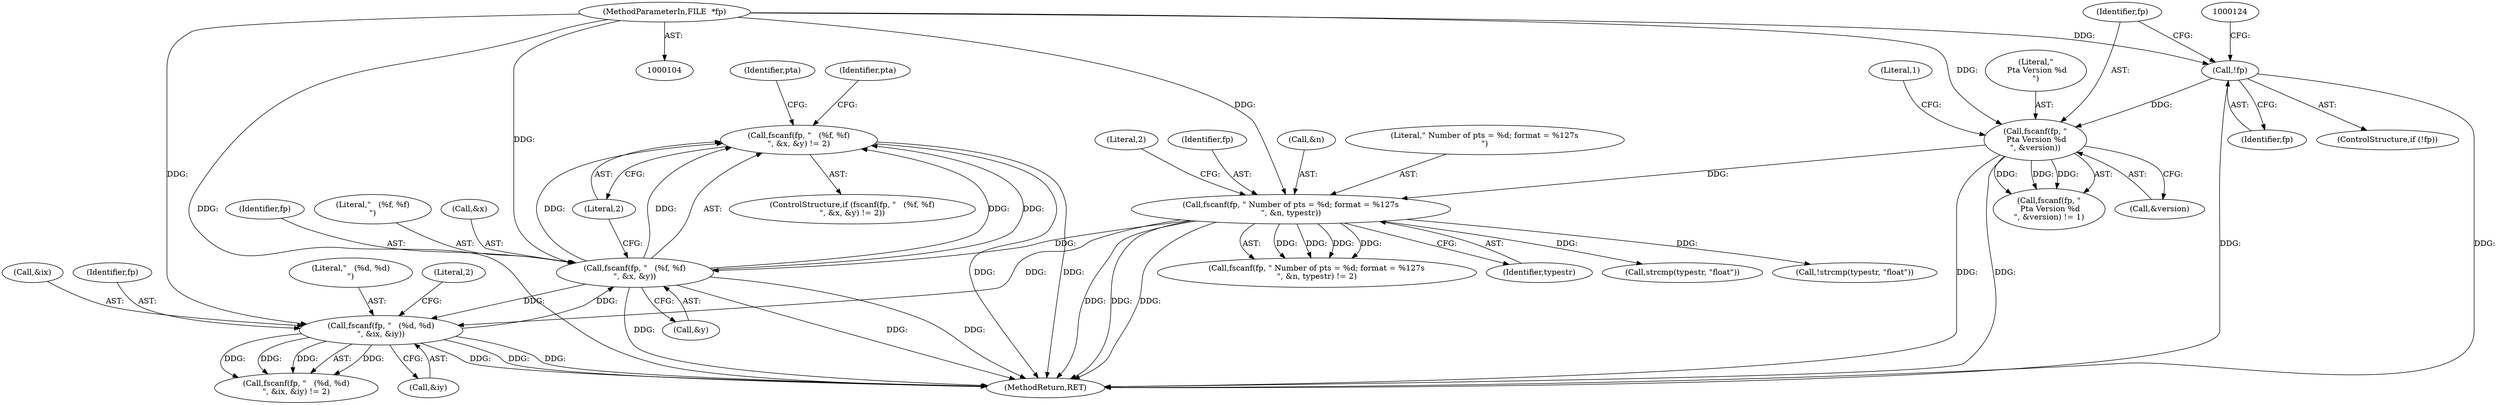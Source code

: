 digraph "0_leptonica_ee301cb2029db8a6289c5295daa42bba7715e99a_5@API" {
"1000213" [label="(Call,fscanf(fp, \"   (%f, %f)\n\", &x, &y) != 2)"];
"1000214" [label="(Call,fscanf(fp, \"   (%f, %f)\n\", &x, &y))"];
"1000157" [label="(Call,fscanf(fp, \" Number of pts = %d; format = %127s\n\", &n, typestr))"];
"1000131" [label="(Call,fscanf(fp, \"\n Pta Version %d\n\", &version))"];
"1000120" [label="(Call,!fp)"];
"1000105" [label="(MethodParameterIn,FILE  *fp)"];
"1000241" [label="(Call,fscanf(fp, \"   (%d, %d)\n\", &ix, &iy))"];
"1000242" [label="(Identifier,fp)"];
"1000243" [label="(Literal,\"   (%d, %d)\n\")"];
"1000221" [label="(Literal,2)"];
"1000246" [label="(Call,&iy)"];
"1000212" [label="(ControlStructure,if (fscanf(fp, \"   (%f, %f)\n\", &x, &y) != 2))"];
"1000130" [label="(Call,fscanf(fp, \"\n Pta Version %d\n\", &version) != 1)"];
"1000215" [label="(Identifier,fp)"];
"1000157" [label="(Call,fscanf(fp, \" Number of pts = %d; format = %127s\n\", &n, typestr))"];
"1000225" [label="(Identifier,pta)"];
"1000248" [label="(Literal,2)"];
"1000213" [label="(Call,fscanf(fp, \"   (%f, %f)\n\", &x, &y) != 2)"];
"1000120" [label="(Call,!fp)"];
"1000219" [label="(Call,&y)"];
"1000156" [label="(Call,fscanf(fp, \" Number of pts = %d; format = %127s\n\", &n, typestr) != 2)"];
"1000119" [label="(ControlStructure,if (!fp))"];
"1000136" [label="(Literal,1)"];
"1000160" [label="(Call,&n)"];
"1000216" [label="(Literal,\"   (%f, %f)\n\")"];
"1000214" [label="(Call,fscanf(fp, \"   (%f, %f)\n\", &x, &y))"];
"1000217" [label="(Call,&x)"];
"1000133" [label="(Literal,\"\n Pta Version %d\n\")"];
"1000240" [label="(Call,fscanf(fp, \"   (%d, %d)\n\", &ix, &iy) != 2)"];
"1000266" [label="(MethodReturn,RET)"];
"1000131" [label="(Call,fscanf(fp, \"\n Pta Version %d\n\", &version))"];
"1000159" [label="(Literal,\" Number of pts = %d; format = %127s\n\")"];
"1000162" [label="(Identifier,typestr)"];
"1000163" [label="(Literal,2)"];
"1000241" [label="(Call,fscanf(fp, \"   (%d, %d)\n\", &ix, &iy))"];
"1000244" [label="(Call,&ix)"];
"1000134" [label="(Call,&version)"];
"1000132" [label="(Identifier,fp)"];
"1000173" [label="(Call,strcmp(typestr, \"float\"))"];
"1000234" [label="(Identifier,pta)"];
"1000105" [label="(MethodParameterIn,FILE  *fp)"];
"1000158" [label="(Identifier,fp)"];
"1000172" [label="(Call,!strcmp(typestr, \"float\"))"];
"1000121" [label="(Identifier,fp)"];
"1000213" -> "1000212"  [label="AST: "];
"1000213" -> "1000221"  [label="CFG: "];
"1000214" -> "1000213"  [label="AST: "];
"1000221" -> "1000213"  [label="AST: "];
"1000225" -> "1000213"  [label="CFG: "];
"1000234" -> "1000213"  [label="CFG: "];
"1000213" -> "1000266"  [label="DDG: "];
"1000213" -> "1000266"  [label="DDG: "];
"1000214" -> "1000213"  [label="DDG: "];
"1000214" -> "1000213"  [label="DDG: "];
"1000214" -> "1000213"  [label="DDG: "];
"1000214" -> "1000213"  [label="DDG: "];
"1000214" -> "1000219"  [label="CFG: "];
"1000215" -> "1000214"  [label="AST: "];
"1000216" -> "1000214"  [label="AST: "];
"1000217" -> "1000214"  [label="AST: "];
"1000219" -> "1000214"  [label="AST: "];
"1000221" -> "1000214"  [label="CFG: "];
"1000214" -> "1000266"  [label="DDG: "];
"1000214" -> "1000266"  [label="DDG: "];
"1000214" -> "1000266"  [label="DDG: "];
"1000157" -> "1000214"  [label="DDG: "];
"1000241" -> "1000214"  [label="DDG: "];
"1000105" -> "1000214"  [label="DDG: "];
"1000214" -> "1000241"  [label="DDG: "];
"1000157" -> "1000156"  [label="AST: "];
"1000157" -> "1000162"  [label="CFG: "];
"1000158" -> "1000157"  [label="AST: "];
"1000159" -> "1000157"  [label="AST: "];
"1000160" -> "1000157"  [label="AST: "];
"1000162" -> "1000157"  [label="AST: "];
"1000163" -> "1000157"  [label="CFG: "];
"1000157" -> "1000266"  [label="DDG: "];
"1000157" -> "1000266"  [label="DDG: "];
"1000157" -> "1000266"  [label="DDG: "];
"1000157" -> "1000156"  [label="DDG: "];
"1000157" -> "1000156"  [label="DDG: "];
"1000157" -> "1000156"  [label="DDG: "];
"1000157" -> "1000156"  [label="DDG: "];
"1000131" -> "1000157"  [label="DDG: "];
"1000105" -> "1000157"  [label="DDG: "];
"1000157" -> "1000172"  [label="DDG: "];
"1000157" -> "1000173"  [label="DDG: "];
"1000157" -> "1000241"  [label="DDG: "];
"1000131" -> "1000130"  [label="AST: "];
"1000131" -> "1000134"  [label="CFG: "];
"1000132" -> "1000131"  [label="AST: "];
"1000133" -> "1000131"  [label="AST: "];
"1000134" -> "1000131"  [label="AST: "];
"1000136" -> "1000131"  [label="CFG: "];
"1000131" -> "1000266"  [label="DDG: "];
"1000131" -> "1000266"  [label="DDG: "];
"1000131" -> "1000130"  [label="DDG: "];
"1000131" -> "1000130"  [label="DDG: "];
"1000131" -> "1000130"  [label="DDG: "];
"1000120" -> "1000131"  [label="DDG: "];
"1000105" -> "1000131"  [label="DDG: "];
"1000120" -> "1000119"  [label="AST: "];
"1000120" -> "1000121"  [label="CFG: "];
"1000121" -> "1000120"  [label="AST: "];
"1000124" -> "1000120"  [label="CFG: "];
"1000132" -> "1000120"  [label="CFG: "];
"1000120" -> "1000266"  [label="DDG: "];
"1000120" -> "1000266"  [label="DDG: "];
"1000105" -> "1000120"  [label="DDG: "];
"1000105" -> "1000104"  [label="AST: "];
"1000105" -> "1000266"  [label="DDG: "];
"1000105" -> "1000241"  [label="DDG: "];
"1000241" -> "1000240"  [label="AST: "];
"1000241" -> "1000246"  [label="CFG: "];
"1000242" -> "1000241"  [label="AST: "];
"1000243" -> "1000241"  [label="AST: "];
"1000244" -> "1000241"  [label="AST: "];
"1000246" -> "1000241"  [label="AST: "];
"1000248" -> "1000241"  [label="CFG: "];
"1000241" -> "1000266"  [label="DDG: "];
"1000241" -> "1000266"  [label="DDG: "];
"1000241" -> "1000266"  [label="DDG: "];
"1000241" -> "1000240"  [label="DDG: "];
"1000241" -> "1000240"  [label="DDG: "];
"1000241" -> "1000240"  [label="DDG: "];
"1000241" -> "1000240"  [label="DDG: "];
}
